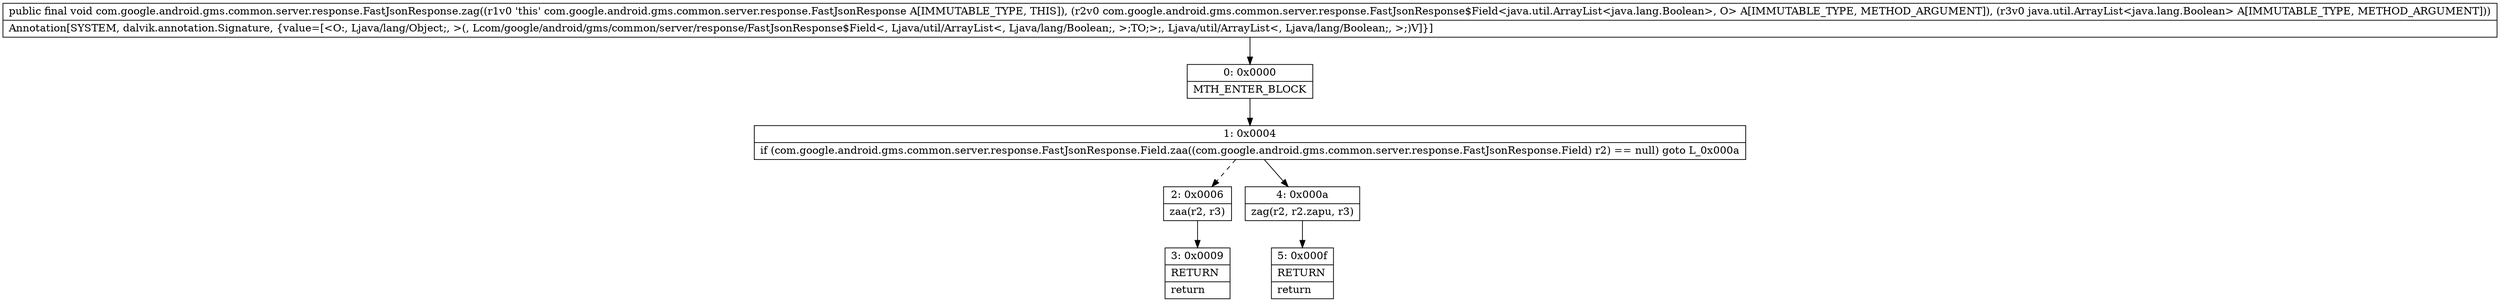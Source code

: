 digraph "CFG forcom.google.android.gms.common.server.response.FastJsonResponse.zag(Lcom\/google\/android\/gms\/common\/server\/response\/FastJsonResponse$Field;Ljava\/util\/ArrayList;)V" {
Node_0 [shape=record,label="{0\:\ 0x0000|MTH_ENTER_BLOCK\l}"];
Node_1 [shape=record,label="{1\:\ 0x0004|if (com.google.android.gms.common.server.response.FastJsonResponse.Field.zaa((com.google.android.gms.common.server.response.FastJsonResponse.Field) r2) == null) goto L_0x000a\l}"];
Node_2 [shape=record,label="{2\:\ 0x0006|zaa(r2, r3)\l}"];
Node_3 [shape=record,label="{3\:\ 0x0009|RETURN\l|return\l}"];
Node_4 [shape=record,label="{4\:\ 0x000a|zag(r2, r2.zapu, r3)\l}"];
Node_5 [shape=record,label="{5\:\ 0x000f|RETURN\l|return\l}"];
MethodNode[shape=record,label="{public final void com.google.android.gms.common.server.response.FastJsonResponse.zag((r1v0 'this' com.google.android.gms.common.server.response.FastJsonResponse A[IMMUTABLE_TYPE, THIS]), (r2v0 com.google.android.gms.common.server.response.FastJsonResponse$Field\<java.util.ArrayList\<java.lang.Boolean\>, O\> A[IMMUTABLE_TYPE, METHOD_ARGUMENT]), (r3v0 java.util.ArrayList\<java.lang.Boolean\> A[IMMUTABLE_TYPE, METHOD_ARGUMENT]))  | Annotation[SYSTEM, dalvik.annotation.Signature, \{value=[\<O:, Ljava\/lang\/Object;, \>(, Lcom\/google\/android\/gms\/common\/server\/response\/FastJsonResponse$Field\<, Ljava\/util\/ArrayList\<, Ljava\/lang\/Boolean;, \>;TO;\>;, Ljava\/util\/ArrayList\<, Ljava\/lang\/Boolean;, \>;)V]\}]\l}"];
MethodNode -> Node_0;
Node_0 -> Node_1;
Node_1 -> Node_2[style=dashed];
Node_1 -> Node_4;
Node_2 -> Node_3;
Node_4 -> Node_5;
}

